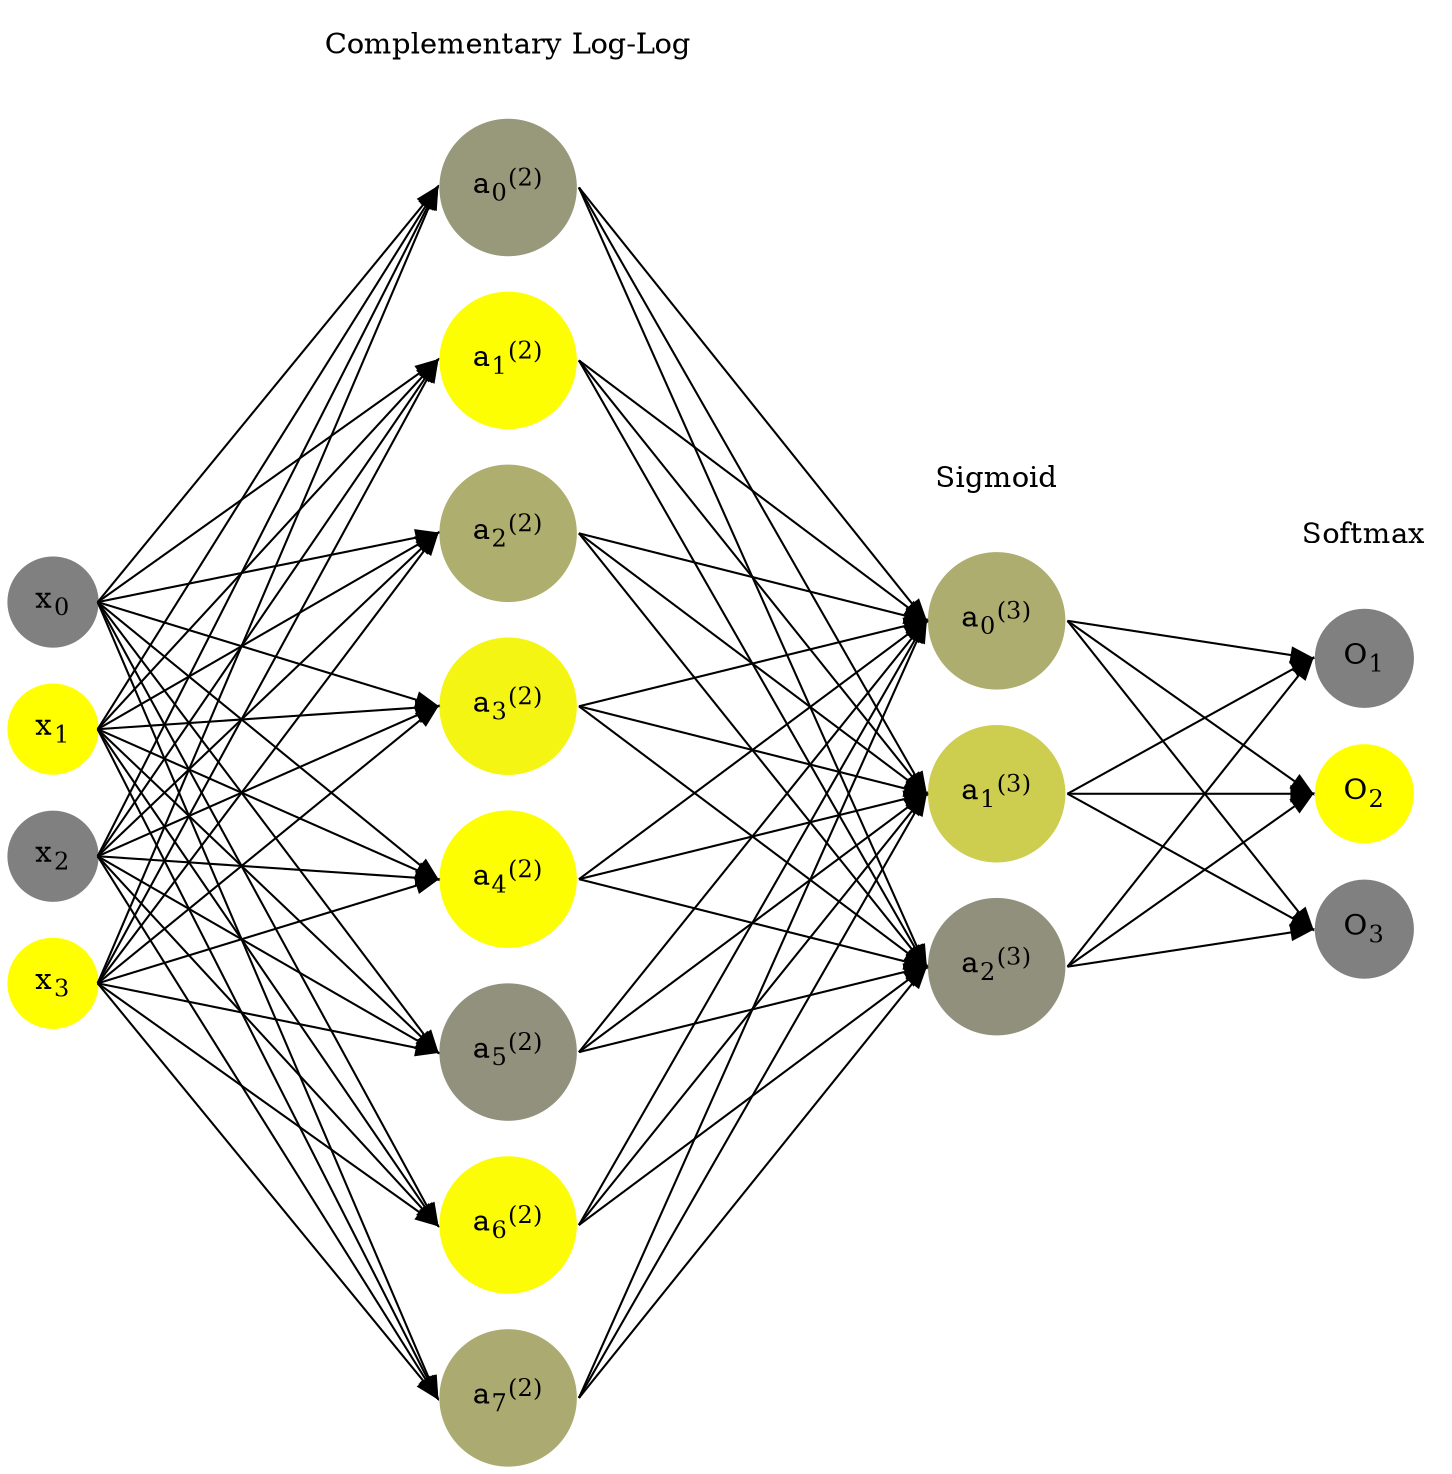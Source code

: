 digraph G {
	rankdir = LR;
	splines=false;
	edge[style=invis];
	ranksep= 1.4;
	{
	node [shape=circle, color="0.1667, 0.0, 0.5", style=filled, fillcolor="0.1667, 0.0, 0.5"];
	x0 [label=<x<sub>0</sub>>];
	}
	{
	node [shape=circle, color="0.1667, 1.0, 1.0", style=filled, fillcolor="0.1667, 1.0, 1.0"];
	x1 [label=<x<sub>1</sub>>];
	}
	{
	node [shape=circle, color="0.1667, 0.0, 0.5", style=filled, fillcolor="0.1667, 0.0, 0.5"];
	x2 [label=<x<sub>2</sub>>];
	}
	{
	node [shape=circle, color="0.1667, 1.0, 1.0", style=filled, fillcolor="0.1667, 1.0, 1.0"];
	x3 [label=<x<sub>3</sub>>];
	}
	{
	node [shape=circle, color="0.1667, 0.189786, 0.594893", style=filled, fillcolor="0.1667, 0.189786, 0.594893"];
	a02 [label=<a<sub>0</sub><sup>(2)</sup>>];
	}
	{
	node [shape=circle, color="0.1667, 0.986711, 0.993356", style=filled, fillcolor="0.1667, 0.986711, 0.993356"];
	a12 [label=<a<sub>1</sub><sup>(2)</sup>>];
	}
	{
	node [shape=circle, color="0.1667, 0.366482, 0.683241", style=filled, fillcolor="0.1667, 0.366482, 0.683241"];
	a22 [label=<a<sub>2</sub><sup>(2)</sup>>];
	}
	{
	node [shape=circle, color="0.1667, 0.921317, 0.960658", style=filled, fillcolor="0.1667, 0.921317, 0.960658"];
	a32 [label=<a<sub>3</sub><sup>(2)</sup>>];
	}
	{
	node [shape=circle, color="0.1667, 0.991118, 0.995559", style=filled, fillcolor="0.1667, 0.991118, 0.995559"];
	a42 [label=<a<sub>4</sub><sup>(2)</sup>>];
	}
	{
	node [shape=circle, color="0.1667, 0.138207, 0.569104", style=filled, fillcolor="0.1667, 0.138207, 0.569104"];
	a52 [label=<a<sub>5</sub><sup>(2)</sup>>];
	}
	{
	node [shape=circle, color="0.1667, 0.969382, 0.984691", style=filled, fillcolor="0.1667, 0.969382, 0.984691"];
	a62 [label=<a<sub>6</sub><sup>(2)</sup>>];
	}
	{
	node [shape=circle, color="0.1667, 0.339260, 0.669630", style=filled, fillcolor="0.1667, 0.339260, 0.669630"];
	a72 [label=<a<sub>7</sub><sup>(2)</sup>>];
	}
	{
	node [shape=circle, color="0.1667, 0.352713, 0.676357", style=filled, fillcolor="0.1667, 0.352713, 0.676357"];
	a03 [label=<a<sub>0</sub><sup>(3)</sup>>];
	}
	{
	node [shape=circle, color="0.1667, 0.606047, 0.803024", style=filled, fillcolor="0.1667, 0.606047, 0.803024"];
	a13 [label=<a<sub>1</sub><sup>(3)</sup>>];
	}
	{
	node [shape=circle, color="0.1667, 0.125350, 0.562675", style=filled, fillcolor="0.1667, 0.125350, 0.562675"];
	a23 [label=<a<sub>2</sub><sup>(3)</sup>>];
	}
	{
	node [shape=circle, color="0.1667, 0.0, 0.5", style=filled, fillcolor="0.1667, 0.0, 0.5"];
	O1 [label=<O<sub>1</sub>>];
	}
	{
	node [shape=circle, color="0.1667, 1.0, 1.0", style=filled, fillcolor="0.1667, 1.0, 1.0"];
	O2 [label=<O<sub>2</sub>>];
	}
	{
	node [shape=circle, color="0.1667, 0.0, 0.5", style=filled, fillcolor="0.1667, 0.0, 0.5"];
	O3 [label=<O<sub>3</sub>>];
	}
	{
	rank=same;
	x0->x1->x2->x3;
	}
	{
	rank=same;
	a02->a12->a22->a32->a42->a52->a62->a72;
	}
	{
	rank=same;
	a03->a13->a23;
	}
	{
	rank=same;
	O1->O2->O3;
	}
	l1 [shape=plaintext,label="Complementary Log-Log"];
	l1->a02;
	{rank=same; l1;a02};
	l2 [shape=plaintext,label="Sigmoid"];
	l2->a03;
	{rank=same; l2;a03};
	l3 [shape=plaintext,label="Softmax"];
	l3->O1;
	{rank=same; l3;O1};
edge[style=solid, tailport=e, headport=w];
	{x0;x1;x2;x3} -> {a02;a12;a22;a32;a42;a52;a62;a72};
	{a02;a12;a22;a32;a42;a52;a62;a72} -> {a03;a13;a23};
	{a03;a13;a23} -> {O1,O2,O3};
}